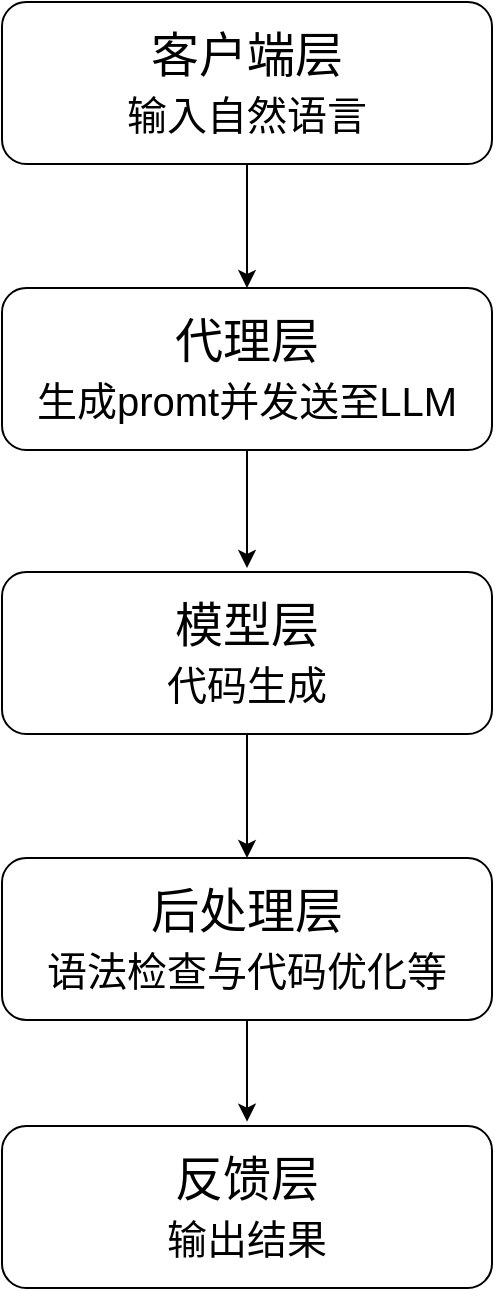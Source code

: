 <mxfile version="24.8.6">
  <diagram name="第 1 页" id="FQmOe7GBnDUOK7SbYKWL">
    <mxGraphModel dx="1436" dy="736" grid="0" gridSize="10" guides="1" tooltips="1" connect="1" arrows="1" fold="1" page="1" pageScale="1" pageWidth="4681" pageHeight="3300" math="0" shadow="0">
      <root>
        <mxCell id="0" />
        <mxCell id="1" parent="0" />
        <mxCell id="_hWgJsVgFeEouT8aaZ2a-16" style="edgeStyle=orthogonalEdgeStyle;rounded=0;orthogonalLoop=1;jettySize=auto;html=1;entryX=0.5;entryY=0;entryDx=0;entryDy=0;" edge="1" parent="1" source="_hWgJsVgFeEouT8aaZ2a-1" target="_hWgJsVgFeEouT8aaZ2a-2">
          <mxGeometry relative="1" as="geometry" />
        </mxCell>
        <mxCell id="_hWgJsVgFeEouT8aaZ2a-1" value="客户端层&lt;div&gt;&lt;font style=&quot;font-size: 20px;&quot;&gt;输入自然语言&lt;/font&gt;&lt;/div&gt;" style="rounded=1;whiteSpace=wrap;html=1;fontSize=24;" vertex="1" parent="1">
          <mxGeometry x="473" y="283" width="245" height="81" as="geometry" />
        </mxCell>
        <mxCell id="_hWgJsVgFeEouT8aaZ2a-17" style="edgeStyle=orthogonalEdgeStyle;rounded=0;orthogonalLoop=1;jettySize=auto;html=1;" edge="1" parent="1" source="_hWgJsVgFeEouT8aaZ2a-2">
          <mxGeometry relative="1" as="geometry">
            <mxPoint x="595.5" y="565.961" as="targetPoint" />
          </mxGeometry>
        </mxCell>
        <mxCell id="_hWgJsVgFeEouT8aaZ2a-2" value="代理层&lt;div&gt;&lt;font style=&quot;font-size: 20px;&quot;&gt;生成promt并发送至LLM&lt;/font&gt;&lt;/div&gt;" style="rounded=1;whiteSpace=wrap;html=1;fontSize=24;" vertex="1" parent="1">
          <mxGeometry x="473" y="426" width="245" height="81" as="geometry" />
        </mxCell>
        <mxCell id="_hWgJsVgFeEouT8aaZ2a-12" style="edgeStyle=orthogonalEdgeStyle;rounded=0;orthogonalLoop=1;jettySize=auto;html=1;entryX=0.5;entryY=0;entryDx=0;entryDy=0;" edge="1" parent="1" source="_hWgJsVgFeEouT8aaZ2a-3" target="_hWgJsVgFeEouT8aaZ2a-5">
          <mxGeometry relative="1" as="geometry" />
        </mxCell>
        <mxCell id="_hWgJsVgFeEouT8aaZ2a-3" value="模型层&lt;div&gt;&lt;font style=&quot;font-size: 20px;&quot;&gt;代码生成&lt;/font&gt;&lt;/div&gt;" style="rounded=1;whiteSpace=wrap;html=1;fontSize=24;" vertex="1" parent="1">
          <mxGeometry x="473" y="568" width="245" height="81" as="geometry" />
        </mxCell>
        <mxCell id="_hWgJsVgFeEouT8aaZ2a-4" value="反馈层&lt;div&gt;&lt;span style=&quot;font-size: 20px;&quot;&gt;输出结果&lt;/span&gt;&lt;/div&gt;" style="rounded=1;whiteSpace=wrap;html=1;fontSize=24;" vertex="1" parent="1">
          <mxGeometry x="473" y="845" width="245" height="81" as="geometry" />
        </mxCell>
        <mxCell id="_hWgJsVgFeEouT8aaZ2a-13" style="edgeStyle=orthogonalEdgeStyle;rounded=0;orthogonalLoop=1;jettySize=auto;html=1;" edge="1" parent="1" source="_hWgJsVgFeEouT8aaZ2a-5">
          <mxGeometry relative="1" as="geometry">
            <mxPoint x="595.5" y="842.824" as="targetPoint" />
          </mxGeometry>
        </mxCell>
        <mxCell id="_hWgJsVgFeEouT8aaZ2a-5" value="后处理层&lt;div&gt;&lt;span style=&quot;font-size: 20px;&quot;&gt;语法检查与代码优化等&lt;/span&gt;&lt;/div&gt;" style="rounded=1;whiteSpace=wrap;html=1;fontSize=24;" vertex="1" parent="1">
          <mxGeometry x="473" y="711" width="245" height="81" as="geometry" />
        </mxCell>
      </root>
    </mxGraphModel>
  </diagram>
</mxfile>
